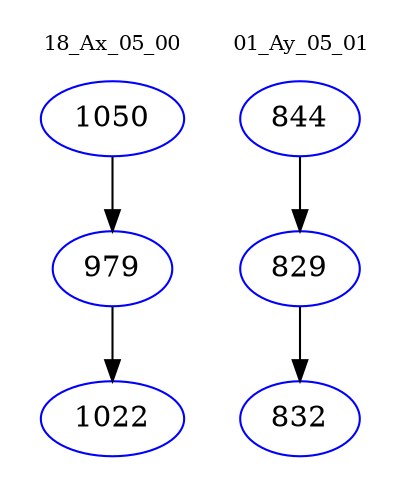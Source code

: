 digraph{
subgraph cluster_0 {
color = white
label = "18_Ax_05_00";
fontsize=10;
T0_1050 [label="1050", color="blue"]
T0_1050 -> T0_979 [color="black"]
T0_979 [label="979", color="blue"]
T0_979 -> T0_1022 [color="black"]
T0_1022 [label="1022", color="blue"]
}
subgraph cluster_1 {
color = white
label = "01_Ay_05_01";
fontsize=10;
T1_844 [label="844", color="blue"]
T1_844 -> T1_829 [color="black"]
T1_829 [label="829", color="blue"]
T1_829 -> T1_832 [color="black"]
T1_832 [label="832", color="blue"]
}
}
